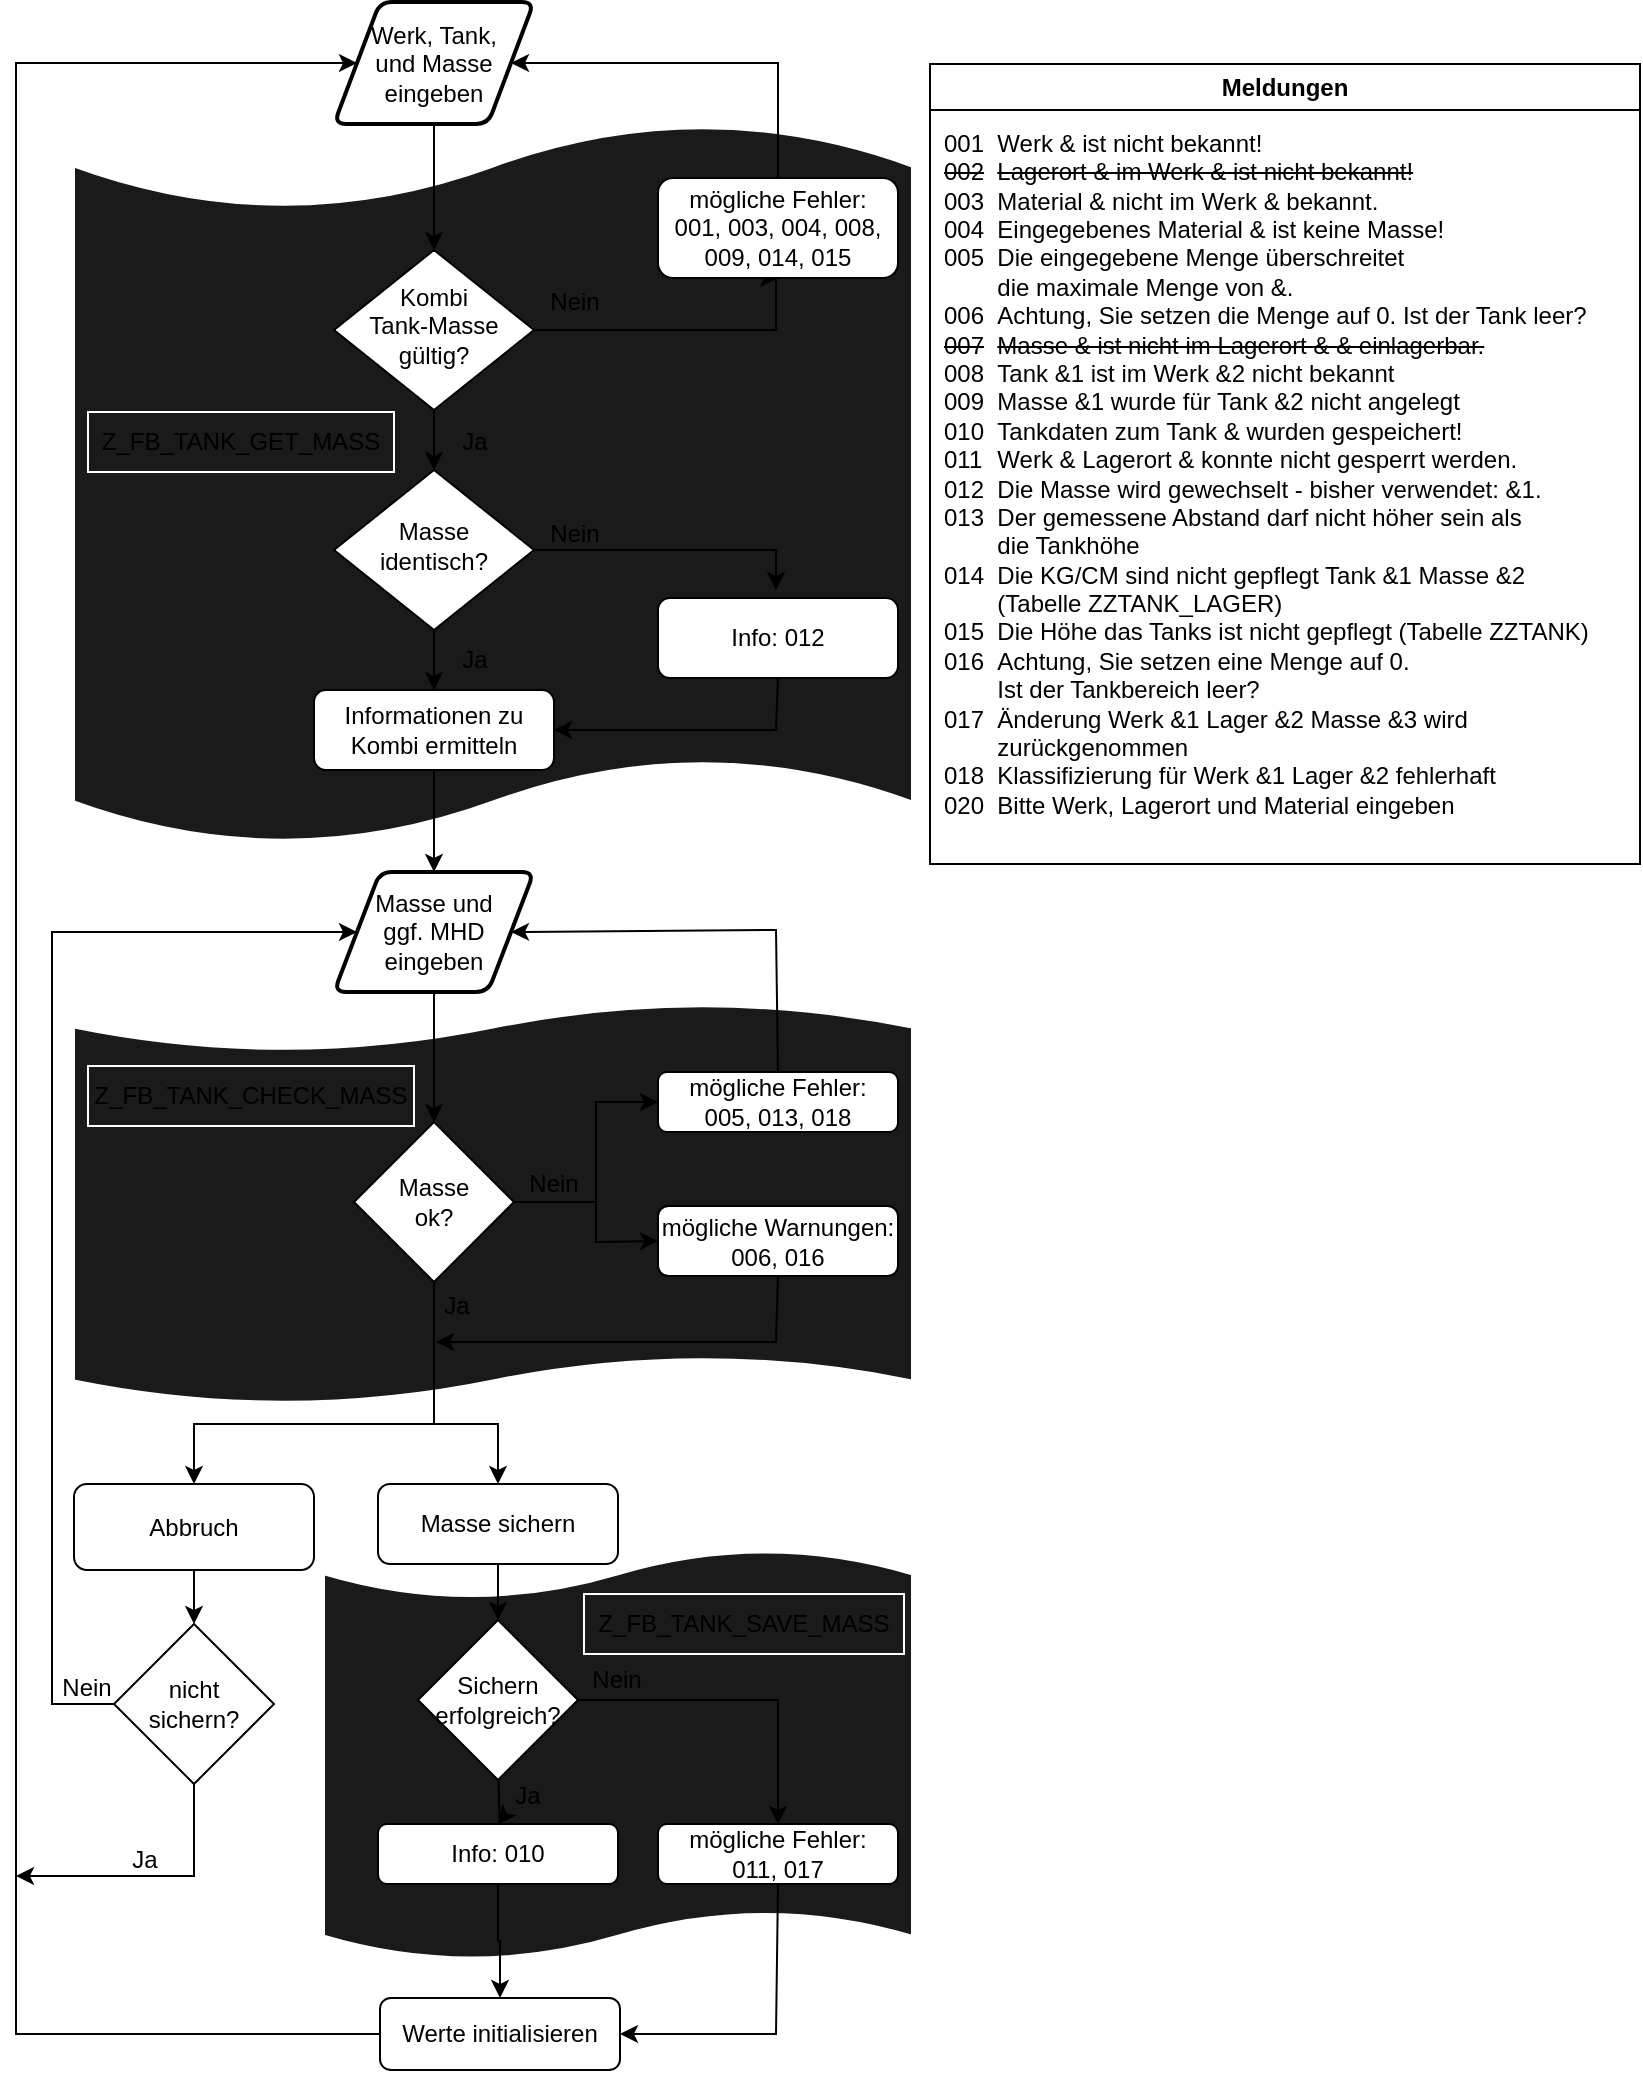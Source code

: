 <mxfile version="23.1.2" type="github">
  <diagram id="C5RBs43oDa-KdzZeNtuy" name="Page-1">
    <mxGraphModel dx="2458" dy="924" grid="1" gridSize="10" guides="1" tooltips="1" connect="1" arrows="1" fold="1" page="1" pageScale="1" pageWidth="827" pageHeight="1169" background="none" math="0" shadow="0">
      <root>
        <mxCell id="WIyWlLk6GJQsqaUBKTNV-0" />
        <mxCell id="WIyWlLk6GJQsqaUBKTNV-1" parent="WIyWlLk6GJQsqaUBKTNV-0" />
        <mxCell id="RkghfEwjY9VZ6o43Og75-3" value="" style="shape=tape;whiteSpace=wrap;html=1;size=0.118;fillColor=#1A1A1A;strokeColor=#FFFFFF;gradientColor=none;" vertex="1" parent="WIyWlLk6GJQsqaUBKTNV-1">
          <mxGeometry x="160" y="863" width="294" height="205" as="geometry" />
        </mxCell>
        <mxCell id="RkghfEwjY9VZ6o43Og75-2" value="" style="shape=tape;whiteSpace=wrap;html=1;size=0.118;fillColor=#1A1A1A;strokeColor=#FFFFFF;gradientColor=none;" vertex="1" parent="WIyWlLk6GJQsqaUBKTNV-1">
          <mxGeometry x="35" y="590" width="419" height="200" as="geometry" />
        </mxCell>
        <mxCell id="RkghfEwjY9VZ6o43Og75-1" value="" style="shape=tape;whiteSpace=wrap;html=1;size=0.118;fillColor=#1A1A1A;strokeColor=#FFFFFF;gradientColor=none;" vertex="1" parent="WIyWlLk6GJQsqaUBKTNV-1">
          <mxGeometry x="35" y="150" width="419" height="360" as="geometry" />
        </mxCell>
        <mxCell id="ZK4Ci3uUdGM84x8w6fzd-32" value="" style="edgeStyle=orthogonalEdgeStyle;rounded=0;orthogonalLoop=1;jettySize=auto;html=1;" parent="WIyWlLk6GJQsqaUBKTNV-1" source="WIyWlLk6GJQsqaUBKTNV-6" target="WIyWlLk6GJQsqaUBKTNV-10" edge="1">
          <mxGeometry relative="1" as="geometry" />
        </mxCell>
        <mxCell id="ZK4Ci3uUdGM84x8w6fzd-34" value="" style="edgeStyle=orthogonalEdgeStyle;rounded=0;orthogonalLoop=1;jettySize=auto;html=1;exitX=1;exitY=0.5;exitDx=0;exitDy=0;entryX=0.5;entryY=1;entryDx=0;entryDy=0;" parent="WIyWlLk6GJQsqaUBKTNV-1" source="WIyWlLk6GJQsqaUBKTNV-6" target="WIyWlLk6GJQsqaUBKTNV-7" edge="1">
          <mxGeometry relative="1" as="geometry">
            <Array as="points">
              <mxPoint x="386" y="253" />
              <mxPoint x="386" y="227" />
            </Array>
          </mxGeometry>
        </mxCell>
        <mxCell id="WIyWlLk6GJQsqaUBKTNV-6" value="Kombi&lt;br&gt;Tank-Masse&lt;br&gt;gültig?" style="rhombus;whiteSpace=wrap;html=1;shadow=0;fontFamily=Helvetica;fontSize=12;align=center;strokeWidth=1;spacing=6;spacingTop=-4;" parent="WIyWlLk6GJQsqaUBKTNV-1" vertex="1">
          <mxGeometry x="165" y="213" width="100" height="80" as="geometry" />
        </mxCell>
        <mxCell id="ZK4Ci3uUdGM84x8w6fzd-24" style="edgeStyle=orthogonalEdgeStyle;rounded=0;orthogonalLoop=1;jettySize=auto;html=1;exitX=0.5;exitY=0;exitDx=0;exitDy=0;entryX=1;entryY=0.5;entryDx=0;entryDy=0;" parent="WIyWlLk6GJQsqaUBKTNV-1" source="WIyWlLk6GJQsqaUBKTNV-7" target="ZK4Ci3uUdGM84x8w6fzd-10" edge="1">
          <mxGeometry relative="1" as="geometry">
            <Array as="points">
              <mxPoint x="387" y="120" />
            </Array>
            <mxPoint x="253.5" y="152.5" as="targetPoint" />
          </mxGeometry>
        </mxCell>
        <mxCell id="WIyWlLk6GJQsqaUBKTNV-7" value="mögliche Fehler:&lt;br&gt;001, 003, 004, 008, 009, 014, 015" style="rounded=1;whiteSpace=wrap;html=1;fontSize=12;glass=0;strokeWidth=1;shadow=0;" parent="WIyWlLk6GJQsqaUBKTNV-1" vertex="1">
          <mxGeometry x="327" y="177" width="120" height="50" as="geometry" />
        </mxCell>
        <mxCell id="ZK4Ci3uUdGM84x8w6fzd-36" value="" style="edgeStyle=orthogonalEdgeStyle;rounded=0;orthogonalLoop=1;jettySize=auto;html=1;" parent="WIyWlLk6GJQsqaUBKTNV-1" source="WIyWlLk6GJQsqaUBKTNV-10" edge="1">
          <mxGeometry relative="1" as="geometry">
            <mxPoint x="386" y="383" as="targetPoint" />
            <Array as="points">
              <mxPoint x="386" y="363" />
            </Array>
          </mxGeometry>
        </mxCell>
        <mxCell id="ZK4Ci3uUdGM84x8w6fzd-38" value="" style="edgeStyle=orthogonalEdgeStyle;rounded=0;orthogonalLoop=1;jettySize=auto;html=1;" parent="WIyWlLk6GJQsqaUBKTNV-1" source="WIyWlLk6GJQsqaUBKTNV-10" target="WIyWlLk6GJQsqaUBKTNV-11" edge="1">
          <mxGeometry relative="1" as="geometry" />
        </mxCell>
        <mxCell id="WIyWlLk6GJQsqaUBKTNV-10" value="Masse identisch?" style="rhombus;whiteSpace=wrap;html=1;shadow=0;fontFamily=Helvetica;fontSize=12;align=center;strokeWidth=1;spacing=6;spacingTop=-4;" parent="WIyWlLk6GJQsqaUBKTNV-1" vertex="1">
          <mxGeometry x="165" y="323" width="100" height="80" as="geometry" />
        </mxCell>
        <mxCell id="WIyWlLk6GJQsqaUBKTNV-11" value="Informationen zu Kombi ermitteln" style="rounded=1;whiteSpace=wrap;html=1;fontSize=12;glass=0;strokeWidth=1;shadow=0;" parent="WIyWlLk6GJQsqaUBKTNV-1" vertex="1">
          <mxGeometry x="155" y="433" width="120" height="40" as="geometry" />
        </mxCell>
        <mxCell id="WIyWlLk6GJQsqaUBKTNV-12" value="Info:&amp;nbsp;012" style="rounded=1;whiteSpace=wrap;html=1;fontSize=12;glass=0;strokeWidth=1;shadow=0;" parent="WIyWlLk6GJQsqaUBKTNV-1" vertex="1">
          <mxGeometry x="327" y="387" width="120" height="40" as="geometry" />
        </mxCell>
        <mxCell id="ZK4Ci3uUdGM84x8w6fzd-0" value="Meldungen" style="swimlane;whiteSpace=wrap;html=1;" parent="WIyWlLk6GJQsqaUBKTNV-1" vertex="1">
          <mxGeometry x="463" y="120" width="355" height="400" as="geometry" />
        </mxCell>
        <mxCell id="ZK4Ci3uUdGM84x8w6fzd-1" value="&lt;div style=&quot;&quot;&gt;&lt;div&gt;001&lt;span style=&quot;white-space: pre;&quot;&gt;&#x9;&lt;/span&gt;Werk &amp;amp; ist nicht bekannt!&lt;/div&gt;&lt;div&gt;&lt;strike&gt;002&lt;span style=&quot;white-space: pre;&quot;&gt;&#x9;&lt;/span&gt;Lagerort &amp;amp; im Werk &amp;amp; ist nicht bekannt!&lt;/strike&gt;&lt;/div&gt;&lt;div&gt;&lt;span style=&quot;background-color: initial;&quot;&gt;003&lt;/span&gt;&lt;span style=&quot;background-color: initial; white-space-collapse: preserve;&quot;&gt;&#x9;&lt;/span&gt;&lt;span style=&quot;background-color: initial;&quot;&gt;Material &amp;amp; nicht im Werk &amp;amp; bekannt.&lt;/span&gt;&lt;/div&gt;&lt;/div&gt;&lt;div style=&quot;&quot;&gt;&lt;div&gt;004&lt;span style=&quot;white-space: pre;&quot;&gt;&#x9;&lt;/span&gt;Eingegebenes Material &amp;amp; ist keine Masse!&lt;/div&gt;&lt;div&gt;005&lt;span style=&quot;white-space: pre;&quot;&gt;&#x9;&lt;/span&gt;Die eingegebene Menge überschreitet&amp;nbsp;&lt;/div&gt;&lt;div&gt;&lt;span style=&quot;white-space: pre;&quot;&gt;&#x9;&lt;/span&gt;die maximale Menge von &amp;amp;.&lt;/div&gt;&lt;div&gt;006&lt;span style=&quot;white-space: pre;&quot;&gt;&#x9;&lt;/span&gt;Achtung, Sie setzen die Menge auf 0. Ist der Tank leer?&lt;/div&gt;&lt;div&gt;&lt;strike&gt;007&lt;span style=&quot;white-space: pre;&quot;&gt;&#x9;&lt;/span&gt;Masse &amp;amp; ist nicht im Lagerort &amp;amp; &amp;amp; einlagerbar.&lt;/strike&gt;&lt;/div&gt;&lt;div&gt;008&lt;span style=&quot;white-space: pre;&quot;&gt;&#x9;&lt;/span&gt;Tank &amp;amp;1 ist im Werk &amp;amp;2 nicht bekannt&lt;/div&gt;&lt;div&gt;009&lt;span style=&quot;white-space: pre;&quot;&gt;&#x9;&lt;/span&gt;Masse &amp;amp;1 wurde für Tank &amp;amp;2 nicht angelegt&lt;/div&gt;&lt;div&gt;010&lt;span style=&quot;white-space: pre;&quot;&gt;&#x9;&lt;/span&gt;Tankdaten zum Tank &amp;amp; wurden gespeichert!&lt;/div&gt;&lt;div&gt;011&lt;span style=&quot;white-space: pre;&quot;&gt;&#x9;&lt;/span&gt;Werk &amp;amp; Lagerort &amp;amp; konnte nicht gesperrt werden.&lt;/div&gt;&lt;div&gt;012&lt;span style=&quot;white-space: pre;&quot;&gt;&#x9;&lt;/span&gt;Die Masse wird gewechselt - bisher verwendet: &amp;amp;1.&lt;/div&gt;&lt;div&gt;013&lt;span style=&quot;white-space: pre;&quot;&gt;&#x9;&lt;/span&gt;Der gemessene Abstand darf nicht höher sein als&amp;nbsp;&lt;/div&gt;&lt;div&gt;&lt;span style=&quot;white-space: pre;&quot;&gt;&#x9;&lt;/span&gt;die Tankhöhe&lt;/div&gt;&lt;div&gt;014&lt;span style=&quot;white-space: pre;&quot;&gt;&#x9;&lt;/span&gt;Die KG/CM sind nicht gepflegt Tank &amp;amp;1 Masse &amp;amp;2&amp;nbsp;&lt;/div&gt;&lt;div&gt;&lt;span style=&quot;white-space: pre;&quot;&gt;&#x9;&lt;/span&gt;(Tabelle ZZTANK_LAGER)&lt;/div&gt;&lt;div&gt;015&lt;span style=&quot;white-space: pre;&quot;&gt;&#x9;&lt;/span&gt;Die Höhe das Tanks ist nicht gepflegt (Tabelle ZZTANK)&lt;/div&gt;&lt;div&gt;016&lt;span style=&quot;white-space: pre;&quot;&gt;&#x9;&lt;/span&gt;Achtung, Sie setzen eine Menge auf 0.&amp;nbsp;&lt;/div&gt;&lt;div&gt;&lt;span style=&quot;white-space: pre;&quot;&gt;&#x9;&lt;/span&gt;Ist der Tankbereich leer?&lt;/div&gt;&lt;div&gt;017&lt;span style=&quot;white-space: pre;&quot;&gt;&#x9;&lt;/span&gt;Änderung Werk &amp;amp;1 Lager &amp;amp;2 Masse &amp;amp;3 wird&amp;nbsp;&lt;/div&gt;&lt;div&gt;&lt;span style=&quot;white-space: pre;&quot;&gt;&#x9;&lt;/span&gt;zurückgenommen&lt;/div&gt;&lt;div&gt;018&lt;span style=&quot;white-space: pre;&quot;&gt;&#x9;&lt;/span&gt;Klassifizierung für Werk &amp;amp;1 Lager &amp;amp;2 fehlerhaft&lt;/div&gt;&lt;div&gt;020&lt;span style=&quot;white-space: pre;&quot;&gt;&#x9;&lt;/span&gt;Bitte Werk, Lagerort und Material eingeben&lt;/div&gt;&lt;/div&gt;" style="text;html=1;align=left;verticalAlign=middle;resizable=0;points=[];autosize=1;strokeColor=none;fillColor=none;" parent="ZK4Ci3uUdGM84x8w6fzd-0" vertex="1">
          <mxGeometry x="5" y="25" width="350" height="360" as="geometry" />
        </mxCell>
        <mxCell id="ZK4Ci3uUdGM84x8w6fzd-4" value="" style="endArrow=classic;html=1;rounded=0;exitX=0.5;exitY=1;exitDx=0;exitDy=0;entryX=1;entryY=0.5;entryDx=0;entryDy=0;" parent="WIyWlLk6GJQsqaUBKTNV-1" source="WIyWlLk6GJQsqaUBKTNV-12" target="WIyWlLk6GJQsqaUBKTNV-11" edge="1">
          <mxGeometry width="50" height="50" relative="1" as="geometry">
            <mxPoint x="505" y="383" as="sourcePoint" />
            <mxPoint x="555" y="333" as="targetPoint" />
            <Array as="points">
              <mxPoint x="386" y="453" />
            </Array>
          </mxGeometry>
        </mxCell>
        <mxCell id="ZK4Ci3uUdGM84x8w6fzd-27" value="" style="edgeStyle=orthogonalEdgeStyle;rounded=0;orthogonalLoop=1;jettySize=auto;html=1;exitX=0.5;exitY=1;exitDx=0;exitDy=0;" parent="WIyWlLk6GJQsqaUBKTNV-1" source="ZK4Ci3uUdGM84x8w6fzd-10" target="WIyWlLk6GJQsqaUBKTNV-6" edge="1">
          <mxGeometry relative="1" as="geometry">
            <mxPoint x="215" y="183" as="sourcePoint" />
          </mxGeometry>
        </mxCell>
        <mxCell id="ZK4Ci3uUdGM84x8w6fzd-10" value="Werk, Tank,&lt;br&gt;und Masse&lt;br style=&quot;border-color: var(--border-color);&quot;&gt;eingeben" style="shape=parallelogram;html=1;strokeWidth=2;perimeter=parallelogramPerimeter;whiteSpace=wrap;rounded=1;arcSize=12;size=0.23;" parent="WIyWlLk6GJQsqaUBKTNV-1" vertex="1">
          <mxGeometry x="165" y="89" width="100" height="61" as="geometry" />
        </mxCell>
        <mxCell id="ZK4Ci3uUdGM84x8w6fzd-12" value="Masse und &lt;br&gt;ggf. MHD eingeben" style="shape=parallelogram;html=1;strokeWidth=2;perimeter=parallelogramPerimeter;whiteSpace=wrap;rounded=1;arcSize=12;size=0.23;" parent="WIyWlLk6GJQsqaUBKTNV-1" vertex="1">
          <mxGeometry x="165" y="524" width="100" height="60" as="geometry" />
        </mxCell>
        <mxCell id="ZK4Ci3uUdGM84x8w6fzd-14" value="" style="endArrow=classic;html=1;rounded=0;exitX=0.5;exitY=1;exitDx=0;exitDy=0;" parent="WIyWlLk6GJQsqaUBKTNV-1" source="WIyWlLk6GJQsqaUBKTNV-11" target="ZK4Ci3uUdGM84x8w6fzd-12" edge="1">
          <mxGeometry width="50" height="50" relative="1" as="geometry">
            <mxPoint x="505" y="362" as="sourcePoint" />
            <mxPoint x="555" y="312" as="targetPoint" />
          </mxGeometry>
        </mxCell>
        <mxCell id="ZK4Ci3uUdGM84x8w6fzd-43" value="" style="edgeStyle=orthogonalEdgeStyle;rounded=0;orthogonalLoop=1;jettySize=auto;html=1;exitX=0.5;exitY=1;exitDx=0;exitDy=0;" parent="WIyWlLk6GJQsqaUBKTNV-1" source="ZK4Ci3uUdGM84x8w6fzd-15" target="ZK4Ci3uUdGM84x8w6fzd-42" edge="1">
          <mxGeometry relative="1" as="geometry">
            <mxPoint x="215" y="710" as="sourcePoint" />
            <Array as="points">
              <mxPoint x="215" y="800" />
              <mxPoint x="247" y="800" />
            </Array>
          </mxGeometry>
        </mxCell>
        <mxCell id="ZK4Ci3uUdGM84x8w6fzd-15" value="Masse &lt;br&gt;ok?" style="rhombus;whiteSpace=wrap;html=1;" parent="WIyWlLk6GJQsqaUBKTNV-1" vertex="1">
          <mxGeometry x="175" y="649" width="80" height="80" as="geometry" />
        </mxCell>
        <mxCell id="ZK4Ci3uUdGM84x8w6fzd-16" value="" style="endArrow=classic;html=1;rounded=0;exitX=0.5;exitY=1;exitDx=0;exitDy=0;entryX=0.5;entryY=0;entryDx=0;entryDy=0;" parent="WIyWlLk6GJQsqaUBKTNV-1" source="ZK4Ci3uUdGM84x8w6fzd-12" target="ZK4Ci3uUdGM84x8w6fzd-15" edge="1">
          <mxGeometry width="50" height="50" relative="1" as="geometry">
            <mxPoint x="215" y="620" as="sourcePoint" />
            <mxPoint x="555" y="500" as="targetPoint" />
          </mxGeometry>
        </mxCell>
        <mxCell id="ZK4Ci3uUdGM84x8w6fzd-18" value="mögliche Fehler:&lt;br&gt;005, 013, 018" style="rounded=1;whiteSpace=wrap;html=1;" parent="WIyWlLk6GJQsqaUBKTNV-1" vertex="1">
          <mxGeometry x="327" y="624" width="120" height="30" as="geometry" />
        </mxCell>
        <mxCell id="ZK4Ci3uUdGM84x8w6fzd-19" value="" style="endArrow=classic;html=1;rounded=0;exitX=0.5;exitY=0;exitDx=0;exitDy=0;entryX=1;entryY=0.5;entryDx=0;entryDy=0;" parent="WIyWlLk6GJQsqaUBKTNV-1" source="ZK4Ci3uUdGM84x8w6fzd-18" target="ZK4Ci3uUdGM84x8w6fzd-12" edge="1">
          <mxGeometry width="50" height="50" relative="1" as="geometry">
            <mxPoint x="505" y="514" as="sourcePoint" />
            <mxPoint x="555" y="464" as="targetPoint" />
            <Array as="points">
              <mxPoint x="386" y="553" />
            </Array>
          </mxGeometry>
        </mxCell>
        <mxCell id="ZK4Ci3uUdGM84x8w6fzd-21" value="Nein" style="text;html=1;strokeColor=none;fillColor=none;align=center;verticalAlign=middle;whiteSpace=wrap;rounded=0;" parent="WIyWlLk6GJQsqaUBKTNV-1" vertex="1">
          <mxGeometry x="245" y="665" width="60" height="30" as="geometry" />
        </mxCell>
        <mxCell id="ZK4Ci3uUdGM84x8w6fzd-22" value="mögliche Warnungen: &lt;br&gt;006, 016" style="rounded=1;whiteSpace=wrap;html=1;" parent="WIyWlLk6GJQsqaUBKTNV-1" vertex="1">
          <mxGeometry x="327" y="691" width="120" height="35" as="geometry" />
        </mxCell>
        <mxCell id="ZK4Ci3uUdGM84x8w6fzd-33" value="Ja" style="text;html=1;align=center;verticalAlign=middle;resizable=0;points=[];autosize=1;strokeColor=none;fillColor=none;" parent="WIyWlLk6GJQsqaUBKTNV-1" vertex="1">
          <mxGeometry x="215" y="294" width="40" height="30" as="geometry" />
        </mxCell>
        <mxCell id="ZK4Ci3uUdGM84x8w6fzd-35" value="Nein" style="text;html=1;align=center;verticalAlign=middle;resizable=0;points=[];autosize=1;strokeColor=none;fillColor=none;" parent="WIyWlLk6GJQsqaUBKTNV-1" vertex="1">
          <mxGeometry x="260" y="224" width="50" height="30" as="geometry" />
        </mxCell>
        <mxCell id="ZK4Ci3uUdGM84x8w6fzd-37" value="Nein" style="text;html=1;align=center;verticalAlign=middle;resizable=0;points=[];autosize=1;strokeColor=none;fillColor=none;" parent="WIyWlLk6GJQsqaUBKTNV-1" vertex="1">
          <mxGeometry x="260" y="340" width="50" height="30" as="geometry" />
        </mxCell>
        <mxCell id="ZK4Ci3uUdGM84x8w6fzd-39" value="Ja" style="text;html=1;align=center;verticalAlign=middle;resizable=0;points=[];autosize=1;strokeColor=none;fillColor=none;" parent="WIyWlLk6GJQsqaUBKTNV-1" vertex="1">
          <mxGeometry x="215" y="403" width="40" height="30" as="geometry" />
        </mxCell>
        <mxCell id="ZK4Ci3uUdGM84x8w6fzd-46" value="" style="edgeStyle=orthogonalEdgeStyle;rounded=0;orthogonalLoop=1;jettySize=auto;html=1;" parent="WIyWlLk6GJQsqaUBKTNV-1" source="ZK4Ci3uUdGM84x8w6fzd-42" target="ZK4Ci3uUdGM84x8w6fzd-45" edge="1">
          <mxGeometry relative="1" as="geometry" />
        </mxCell>
        <mxCell id="ZK4Ci3uUdGM84x8w6fzd-42" value="Masse sichern" style="rounded=1;whiteSpace=wrap;html=1;" parent="WIyWlLk6GJQsqaUBKTNV-1" vertex="1">
          <mxGeometry x="187" y="830" width="120" height="40" as="geometry" />
        </mxCell>
        <mxCell id="ZK4Ci3uUdGM84x8w6fzd-48" value="" style="edgeStyle=orthogonalEdgeStyle;rounded=0;orthogonalLoop=1;jettySize=auto;html=1;" parent="WIyWlLk6GJQsqaUBKTNV-1" target="ZK4Ci3uUdGM84x8w6fzd-66" edge="1">
          <mxGeometry relative="1" as="geometry">
            <mxPoint x="247.25" y="978" as="sourcePoint" />
            <mxPoint x="246.25" y="1040" as="targetPoint" />
          </mxGeometry>
        </mxCell>
        <mxCell id="ZK4Ci3uUdGM84x8w6fzd-69" value="" style="edgeStyle=orthogonalEdgeStyle;rounded=0;orthogonalLoop=1;jettySize=auto;html=1;entryX=0.5;entryY=0;entryDx=0;entryDy=0;" parent="WIyWlLk6GJQsqaUBKTNV-1" source="ZK4Ci3uUdGM84x8w6fzd-45" target="ZK4Ci3uUdGM84x8w6fzd-68" edge="1">
          <mxGeometry relative="1" as="geometry" />
        </mxCell>
        <mxCell id="ZK4Ci3uUdGM84x8w6fzd-45" value="Sichern erfolgreich?" style="rhombus;whiteSpace=wrap;html=1;" parent="WIyWlLk6GJQsqaUBKTNV-1" vertex="1">
          <mxGeometry x="207" y="898" width="80" height="80" as="geometry" />
        </mxCell>
        <mxCell id="ZK4Ci3uUdGM84x8w6fzd-52" style="edgeStyle=orthogonalEdgeStyle;rounded=0;orthogonalLoop=1;jettySize=auto;html=1;entryX=0;entryY=0.5;entryDx=0;entryDy=0;exitX=0;exitY=0.5;exitDx=0;exitDy=0;" parent="WIyWlLk6GJQsqaUBKTNV-1" source="ZK4Ci3uUdGM84x8w6fzd-47" target="ZK4Ci3uUdGM84x8w6fzd-10" edge="1">
          <mxGeometry relative="1" as="geometry">
            <mxPoint x="176.5" y="152.5" as="targetPoint" />
            <mxPoint x="105" y="1123" as="sourcePoint" />
            <Array as="points">
              <mxPoint x="6" y="1105" />
              <mxPoint x="6" y="120" />
            </Array>
          </mxGeometry>
        </mxCell>
        <mxCell id="ZK4Ci3uUdGM84x8w6fzd-47" value="Werte initialisieren" style="rounded=1;whiteSpace=wrap;html=1;" parent="WIyWlLk6GJQsqaUBKTNV-1" vertex="1">
          <mxGeometry x="188" y="1087" width="120" height="36" as="geometry" />
        </mxCell>
        <mxCell id="ZK4Ci3uUdGM84x8w6fzd-50" value="" style="endArrow=classic;html=1;rounded=0;exitX=1;exitY=0.5;exitDx=0;exitDy=0;entryX=0;entryY=0.5;entryDx=0;entryDy=0;" parent="WIyWlLk6GJQsqaUBKTNV-1" source="ZK4Ci3uUdGM84x8w6fzd-15" target="ZK4Ci3uUdGM84x8w6fzd-18" edge="1">
          <mxGeometry width="50" height="50" relative="1" as="geometry">
            <mxPoint x="425" y="799" as="sourcePoint" />
            <mxPoint x="475" y="749" as="targetPoint" />
            <Array as="points">
              <mxPoint x="296" y="689" />
              <mxPoint x="296" y="639" />
            </Array>
          </mxGeometry>
        </mxCell>
        <mxCell id="ZK4Ci3uUdGM84x8w6fzd-51" value="" style="endArrow=classic;html=1;rounded=0;exitX=1;exitY=0.5;exitDx=0;exitDy=0;entryX=0;entryY=0.5;entryDx=0;entryDy=0;" parent="WIyWlLk6GJQsqaUBKTNV-1" source="ZK4Ci3uUdGM84x8w6fzd-15" target="ZK4Ci3uUdGM84x8w6fzd-22" edge="1">
          <mxGeometry width="50" height="50" relative="1" as="geometry">
            <mxPoint x="425" y="909" as="sourcePoint" />
            <mxPoint x="475" y="859" as="targetPoint" />
            <Array as="points">
              <mxPoint x="296" y="689" />
              <mxPoint x="296" y="709" />
            </Array>
          </mxGeometry>
        </mxCell>
        <mxCell id="ZK4Ci3uUdGM84x8w6fzd-53" value="Ja" style="text;html=1;strokeColor=none;fillColor=none;align=center;verticalAlign=middle;whiteSpace=wrap;rounded=0;" parent="WIyWlLk6GJQsqaUBKTNV-1" vertex="1">
          <mxGeometry x="237" y="971" width="50" height="30" as="geometry" />
        </mxCell>
        <mxCell id="ZK4Ci3uUdGM84x8w6fzd-61" value="" style="edgeStyle=orthogonalEdgeStyle;rounded=0;orthogonalLoop=1;jettySize=auto;html=1;" parent="WIyWlLk6GJQsqaUBKTNV-1" source="ZK4Ci3uUdGM84x8w6fzd-54" target="ZK4Ci3uUdGM84x8w6fzd-59" edge="1">
          <mxGeometry relative="1" as="geometry" />
        </mxCell>
        <mxCell id="ZK4Ci3uUdGM84x8w6fzd-54" value="Abbruch" style="rounded=1;whiteSpace=wrap;html=1;" parent="WIyWlLk6GJQsqaUBKTNV-1" vertex="1">
          <mxGeometry x="35" y="830" width="120" height="43" as="geometry" />
        </mxCell>
        <mxCell id="ZK4Ci3uUdGM84x8w6fzd-55" value="Ja" style="text;html=1;align=center;verticalAlign=middle;resizable=0;points=[];autosize=1;strokeColor=none;fillColor=none;" parent="WIyWlLk6GJQsqaUBKTNV-1" vertex="1">
          <mxGeometry x="206" y="726" width="40" height="30" as="geometry" />
        </mxCell>
        <mxCell id="ZK4Ci3uUdGM84x8w6fzd-56" value="" style="endArrow=classic;html=1;rounded=0;entryX=0.5;entryY=0;entryDx=0;entryDy=0;exitX=0.5;exitY=1;exitDx=0;exitDy=0;" parent="WIyWlLk6GJQsqaUBKTNV-1" source="ZK4Ci3uUdGM84x8w6fzd-15" target="ZK4Ci3uUdGM84x8w6fzd-54" edge="1">
          <mxGeometry width="50" height="50" relative="1" as="geometry">
            <mxPoint x="126" y="749" as="sourcePoint" />
            <mxPoint x="326" y="739" as="targetPoint" />
            <Array as="points">
              <mxPoint x="215" y="749" />
              <mxPoint x="215" y="800" />
              <mxPoint x="150" y="800" />
              <mxPoint x="95" y="800" />
            </Array>
          </mxGeometry>
        </mxCell>
        <mxCell id="ZK4Ci3uUdGM84x8w6fzd-59" value="nicht &lt;br&gt;sichern?" style="rhombus;whiteSpace=wrap;html=1;" parent="WIyWlLk6GJQsqaUBKTNV-1" vertex="1">
          <mxGeometry x="55" y="900" width="80" height="80" as="geometry" />
        </mxCell>
        <mxCell id="ZK4Ci3uUdGM84x8w6fzd-62" value="" style="endArrow=classic;html=1;rounded=0;exitX=0.5;exitY=1;exitDx=0;exitDy=0;" parent="WIyWlLk6GJQsqaUBKTNV-1" source="ZK4Ci3uUdGM84x8w6fzd-59" edge="1">
          <mxGeometry width="50" height="50" relative="1" as="geometry">
            <mxPoint x="296" y="860" as="sourcePoint" />
            <mxPoint x="6" y="1026" as="targetPoint" />
            <Array as="points">
              <mxPoint x="95" y="1026" />
            </Array>
          </mxGeometry>
        </mxCell>
        <mxCell id="ZK4Ci3uUdGM84x8w6fzd-63" value="Ja" style="text;html=1;align=center;verticalAlign=middle;resizable=0;points=[];autosize=1;strokeColor=none;fillColor=none;" parent="WIyWlLk6GJQsqaUBKTNV-1" vertex="1">
          <mxGeometry x="50" y="1003" width="40" height="30" as="geometry" />
        </mxCell>
        <mxCell id="ZK4Ci3uUdGM84x8w6fzd-67" value="" style="edgeStyle=orthogonalEdgeStyle;rounded=0;orthogonalLoop=1;jettySize=auto;html=1;" parent="WIyWlLk6GJQsqaUBKTNV-1" source="ZK4Ci3uUdGM84x8w6fzd-66" target="ZK4Ci3uUdGM84x8w6fzd-47" edge="1">
          <mxGeometry relative="1" as="geometry" />
        </mxCell>
        <mxCell id="ZK4Ci3uUdGM84x8w6fzd-66" value="Info: 010" style="rounded=1;whiteSpace=wrap;html=1;" parent="WIyWlLk6GJQsqaUBKTNV-1" vertex="1">
          <mxGeometry x="187" y="1000" width="120" height="30" as="geometry" />
        </mxCell>
        <mxCell id="ZK4Ci3uUdGM84x8w6fzd-68" value="mögliche Fehler:&lt;br&gt;011, 017" style="rounded=1;whiteSpace=wrap;html=1;" parent="WIyWlLk6GJQsqaUBKTNV-1" vertex="1">
          <mxGeometry x="327" y="1000" width="120" height="30" as="geometry" />
        </mxCell>
        <mxCell id="ZK4Ci3uUdGM84x8w6fzd-70" value="" style="endArrow=classic;html=1;rounded=0;exitX=0.5;exitY=1;exitDx=0;exitDy=0;entryX=1;entryY=0.5;entryDx=0;entryDy=0;" parent="WIyWlLk6GJQsqaUBKTNV-1" source="ZK4Ci3uUdGM84x8w6fzd-68" target="ZK4Ci3uUdGM84x8w6fzd-47" edge="1">
          <mxGeometry width="50" height="50" relative="1" as="geometry">
            <mxPoint x="226" y="940" as="sourcePoint" />
            <mxPoint x="276" y="890" as="targetPoint" />
            <Array as="points">
              <mxPoint x="386" y="1105" />
            </Array>
          </mxGeometry>
        </mxCell>
        <mxCell id="ZK4Ci3uUdGM84x8w6fzd-71" value="Nein" style="text;html=1;align=center;verticalAlign=middle;resizable=0;points=[];autosize=1;strokeColor=none;fillColor=none;" parent="WIyWlLk6GJQsqaUBKTNV-1" vertex="1">
          <mxGeometry x="281" y="913" width="50" height="30" as="geometry" />
        </mxCell>
        <mxCell id="ZK4Ci3uUdGM84x8w6fzd-72" value="" style="endArrow=classic;html=1;rounded=0;exitX=0.5;exitY=1;exitDx=0;exitDy=0;" parent="WIyWlLk6GJQsqaUBKTNV-1" source="ZK4Ci3uUdGM84x8w6fzd-22" edge="1">
          <mxGeometry width="50" height="50" relative="1" as="geometry">
            <mxPoint x="306" y="789" as="sourcePoint" />
            <mxPoint x="216" y="759" as="targetPoint" />
            <Array as="points">
              <mxPoint x="386" y="759" />
            </Array>
          </mxGeometry>
        </mxCell>
        <mxCell id="vdLwpJKUH8motulsl96r-0" value="" style="endArrow=classic;html=1;rounded=0;exitX=0;exitY=0.5;exitDx=0;exitDy=0;entryX=0;entryY=0.5;entryDx=0;entryDy=0;" parent="WIyWlLk6GJQsqaUBKTNV-1" source="ZK4Ci3uUdGM84x8w6fzd-59" target="ZK4Ci3uUdGM84x8w6fzd-12" edge="1">
          <mxGeometry width="50" height="50" relative="1" as="geometry">
            <mxPoint x="374" y="853" as="sourcePoint" />
            <mxPoint x="424" y="803" as="targetPoint" />
            <Array as="points">
              <mxPoint x="24" y="940" />
              <mxPoint x="24" y="554" />
            </Array>
          </mxGeometry>
        </mxCell>
        <mxCell id="YosTb7I_zQ4qoZYEhXuB-0" value="Nein" style="text;html=1;align=center;verticalAlign=middle;resizable=0;points=[];autosize=1;strokeColor=none;fillColor=none;" parent="WIyWlLk6GJQsqaUBKTNV-1" vertex="1">
          <mxGeometry x="16" y="917" width="50" height="30" as="geometry" />
        </mxCell>
        <mxCell id="RkghfEwjY9VZ6o43Og75-5" value="Z_FB_TANK_GET_MASS" style="text;html=1;strokeColor=#FFFFFF;fillColor=none;align=center;verticalAlign=middle;whiteSpace=wrap;rounded=0;fontColor=default;" vertex="1" parent="WIyWlLk6GJQsqaUBKTNV-1">
          <mxGeometry x="42" y="294" width="153" height="30" as="geometry" />
        </mxCell>
        <mxCell id="RkghfEwjY9VZ6o43Og75-6" value="Z_FB_TANK_SAVE_MASS" style="text;html=1;strokeColor=#FFFFFF;fillColor=none;align=center;verticalAlign=middle;whiteSpace=wrap;rounded=0;fontColor=default;" vertex="1" parent="WIyWlLk6GJQsqaUBKTNV-1">
          <mxGeometry x="290" y="885" width="160" height="30" as="geometry" />
        </mxCell>
        <mxCell id="RkghfEwjY9VZ6o43Og75-7" value="Z_FB_TANK_CHECK_MASS" style="text;html=1;strokeColor=#FFFFFF;fillColor=none;align=center;verticalAlign=middle;whiteSpace=wrap;rounded=0;fontColor=default;" vertex="1" parent="WIyWlLk6GJQsqaUBKTNV-1">
          <mxGeometry x="42" y="621" width="163" height="30" as="geometry" />
        </mxCell>
      </root>
    </mxGraphModel>
  </diagram>
</mxfile>
